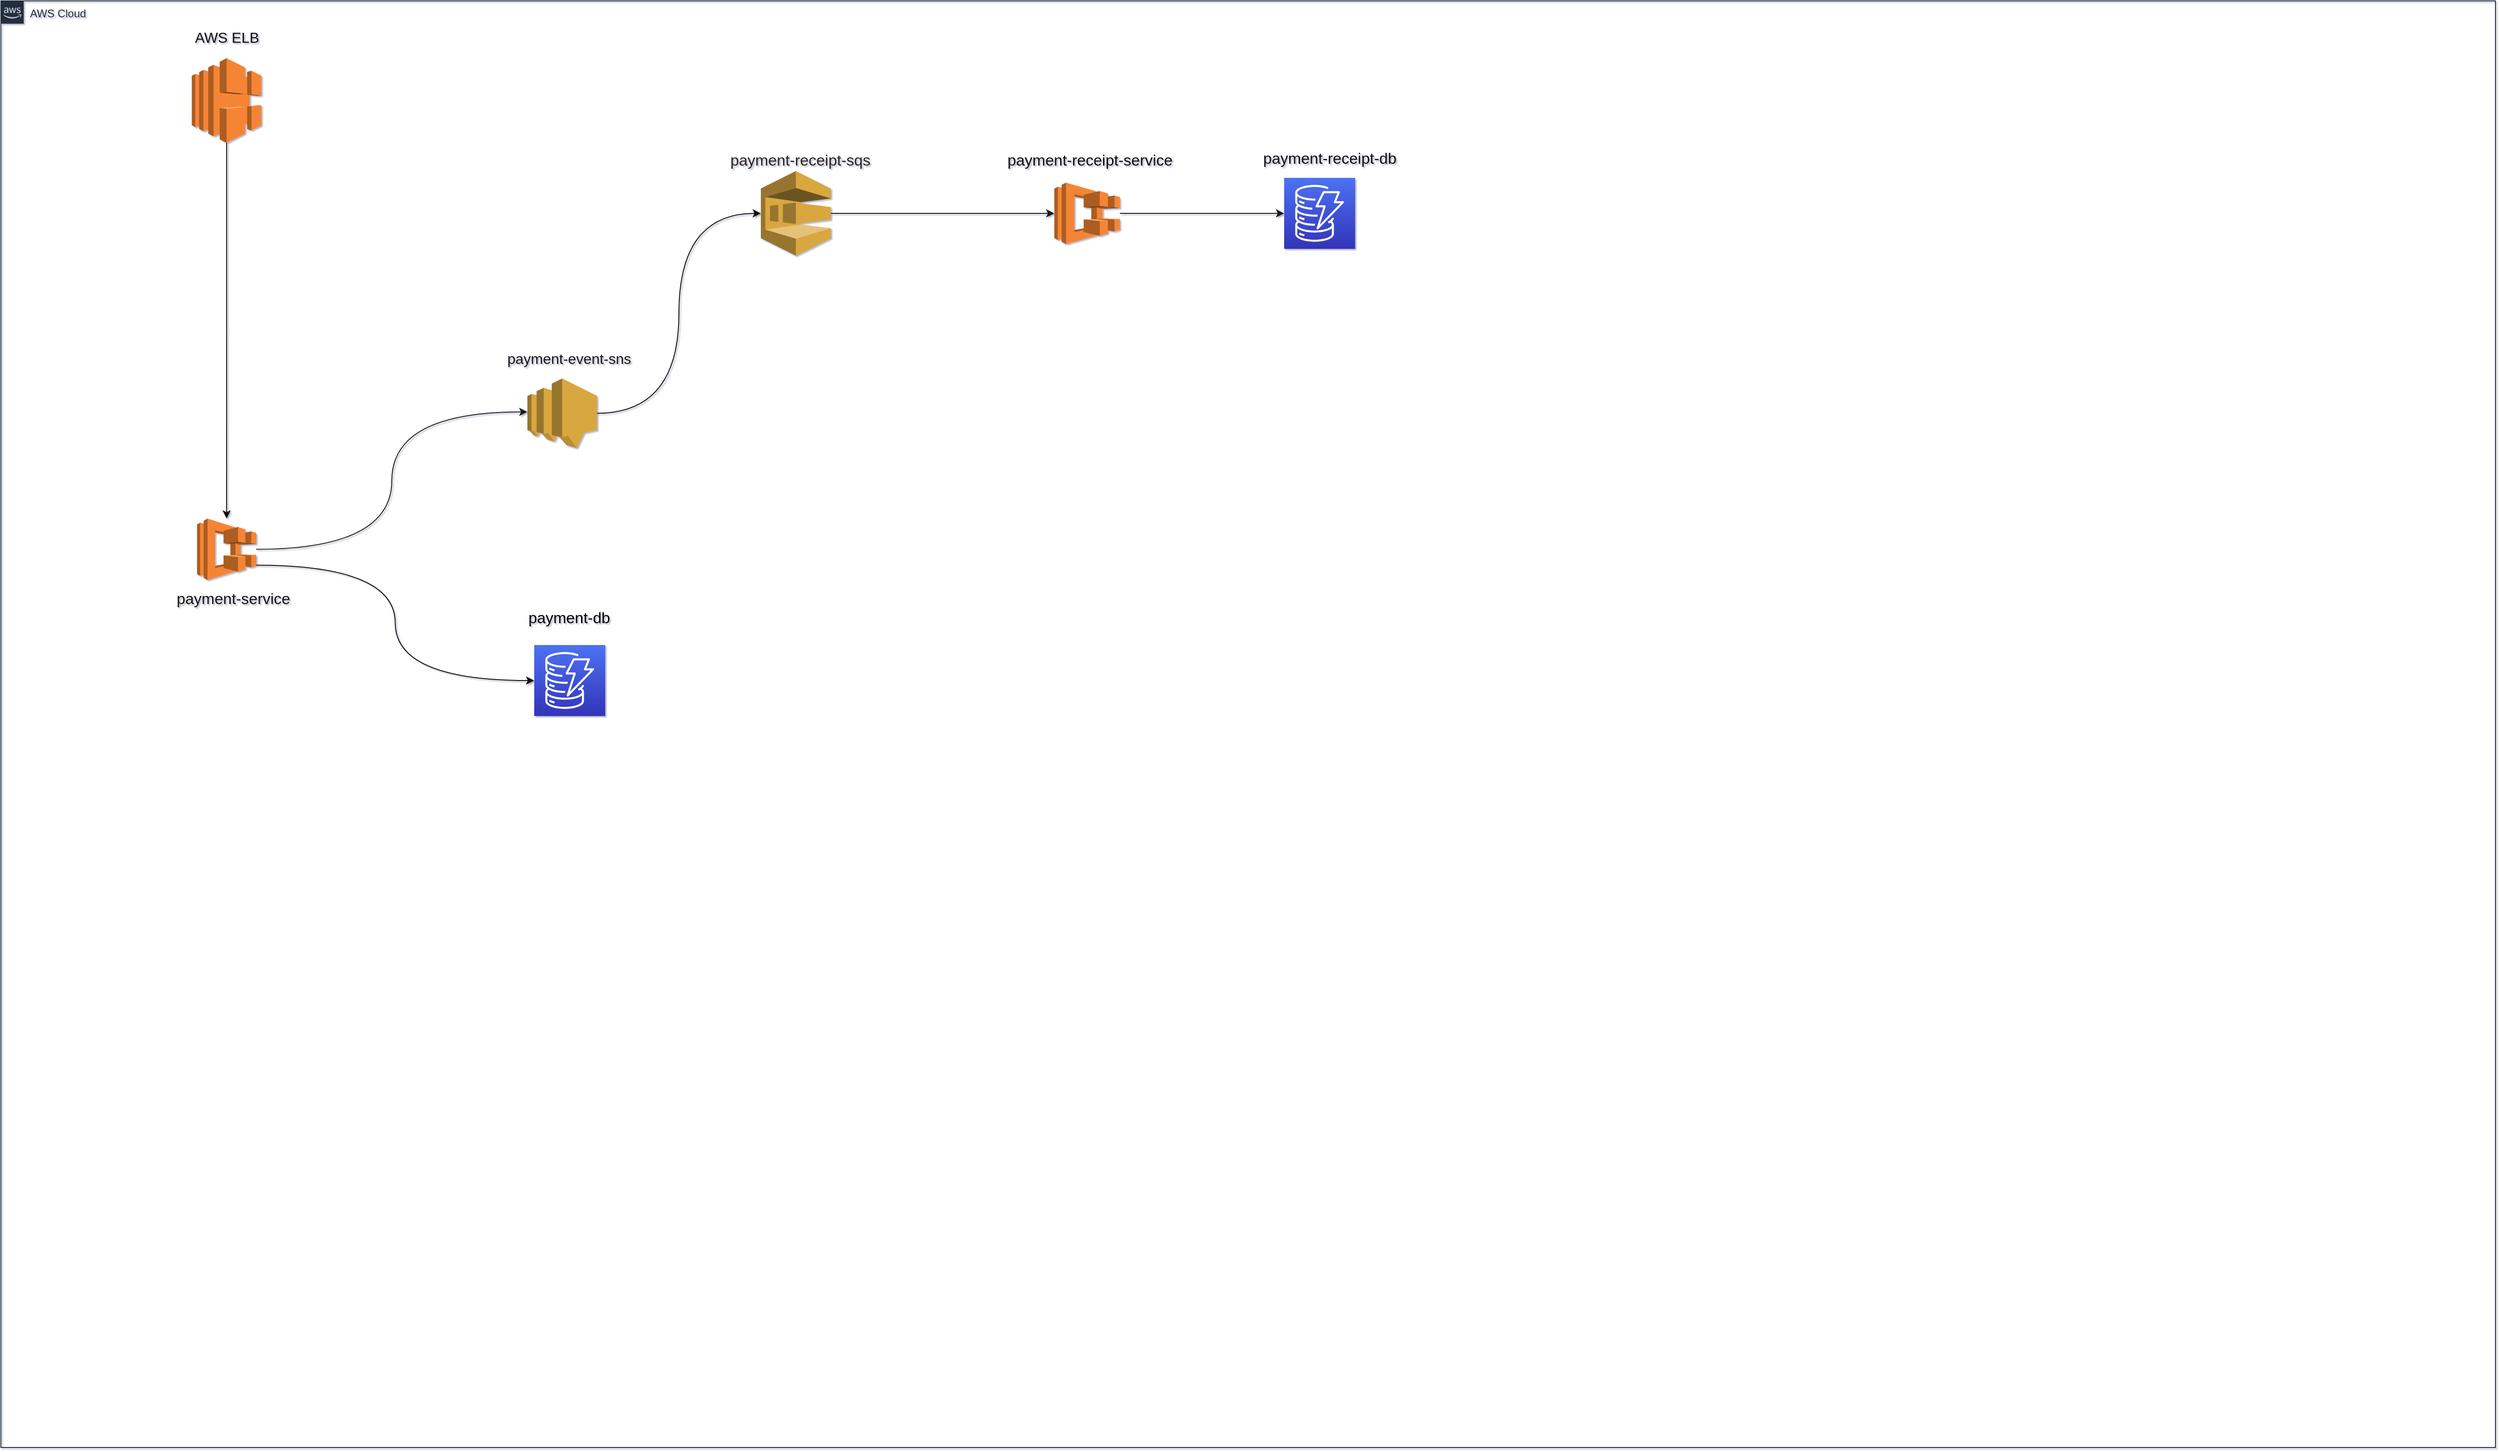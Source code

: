 <mxfile version="21.3.7" type="github">
  <diagram id="sx4DB-smJGjERo_jBSHq" name="Page-1">
    <mxGraphModel dx="1194" dy="1795" grid="0" gridSize="10" guides="1" tooltips="1" connect="1" arrows="1" fold="1" page="1" pageScale="1" pageWidth="827" pageHeight="1169" background="#FFFFFF" math="0" shadow="1">
      <root>
        <mxCell id="0" />
        <mxCell id="1" parent="0" />
        <mxCell id="05hHKeat-juu67TqZmML-76" value="AWS Cloud" style="points=[[0,0],[0.25,0],[0.5,0],[0.75,0],[1,0],[1,0.25],[1,0.5],[1,0.75],[1,1],[0.75,1],[0.5,1],[0.25,1],[0,1],[0,0.75],[0,0.5],[0,0.25]];outlineConnect=0;gradientColor=none;html=1;whiteSpace=wrap;fontSize=12;fontStyle=0;container=1;pointerEvents=0;collapsible=0;recursiveResize=0;shape=mxgraph.aws4.group;grIcon=mxgraph.aws4.group_aws_cloud_alt;strokeColor=#232F3E;fillColor=none;verticalAlign=top;align=left;spacingLeft=30;fontColor=#232F3E;dashed=0;rounded=1;" parent="1" vertex="1">
          <mxGeometry x="20" y="-170" width="2741" height="1590" as="geometry" />
        </mxCell>
        <mxCell id="Bep4C9arfv8VF3FYXjHi-2" value="&lt;font style=&quot;font-size: 17px;&quot;&gt;payment-service&lt;/font&gt;" style="text;html=1;align=center;verticalAlign=middle;resizable=0;points=[];autosize=1;strokeColor=none;fillColor=none;fontColor=#151313;" parent="05hHKeat-juu67TqZmML-76" vertex="1">
          <mxGeometry x="187" y="648" width="135" height="20" as="geometry" />
        </mxCell>
        <mxCell id="gEH1WUusGIEwQWeTA551-2" style="edgeStyle=orthogonalEdgeStyle;orthogonalLoop=1;jettySize=auto;html=1;entryX=0;entryY=0.48;entryDx=0;entryDy=0;entryPerimeter=0;curved=1;strokeColor=#1d1b1b;" parent="05hHKeat-juu67TqZmML-76" source="Bep4C9arfv8VF3FYXjHi-3" target="Bep4C9arfv8VF3FYXjHi-16" edge="1">
          <mxGeometry relative="1" as="geometry" />
        </mxCell>
        <mxCell id="gEH1WUusGIEwQWeTA551-4" style="edgeStyle=orthogonalEdgeStyle;curved=1;orthogonalLoop=1;jettySize=auto;html=1;exitX=1;exitY=0.76;exitDx=0;exitDy=0;exitPerimeter=0;entryX=0;entryY=0.5;entryDx=0;entryDy=0;entryPerimeter=0;strokeColor=#0d0c0c;" parent="05hHKeat-juu67TqZmML-76" source="Bep4C9arfv8VF3FYXjHi-3" target="Bep4C9arfv8VF3FYXjHi-10" edge="1">
          <mxGeometry relative="1" as="geometry" />
        </mxCell>
        <mxCell id="Bep4C9arfv8VF3FYXjHi-3" value="" style="outlineConnect=0;dashed=0;verticalLabelPosition=bottom;verticalAlign=top;align=center;html=1;shape=mxgraph.aws3.ecs;fillColor=#F58534;gradientColor=none;fontSize=17;" parent="05hHKeat-juu67TqZmML-76" vertex="1">
          <mxGeometry x="215.5" y="569" width="65" height="67.5" as="geometry" />
        </mxCell>
        <mxCell id="Bep4C9arfv8VF3FYXjHi-4" value="payment-receipt-service" style="text;align=left;verticalAlign=top;resizable=0;points=[];autosize=1;strokeColor=none;fillColor=none;fontColor=#100f0f;labelBackgroundColor=none;labelBorderColor=none;fontSize=17;" parent="05hHKeat-juu67TqZmML-76" vertex="1">
          <mxGeometry x="1104" y="158" width="199" height="32" as="geometry" />
        </mxCell>
        <mxCell id="gEH1WUusGIEwQWeTA551-21" style="edgeStyle=orthogonalEdgeStyle;curved=1;orthogonalLoop=1;jettySize=auto;html=1;fontSize=17;strokeColor=#1d1b1b;" parent="05hHKeat-juu67TqZmML-76" source="Bep4C9arfv8VF3FYXjHi-5" target="gEH1WUusGIEwQWeTA551-16" edge="1">
          <mxGeometry relative="1" as="geometry" />
        </mxCell>
        <mxCell id="Bep4C9arfv8VF3FYXjHi-5" value="" style="outlineConnect=0;dashed=0;verticalLabelPosition=bottom;verticalAlign=top;align=center;html=1;shape=mxgraph.aws3.ecs;fillColor=#F58534;gradientColor=none;fontSize=17;" parent="05hHKeat-juu67TqZmML-76" vertex="1">
          <mxGeometry x="1157.5" y="199.75" width="72" height="67.5" as="geometry" />
        </mxCell>
        <mxCell id="Bep4C9arfv8VF3FYXjHi-10" value="" style="points=[[0,0,0],[0.25,0,0],[0.5,0,0],[0.75,0,0],[1,0,0],[0,1,0],[0.25,1,0],[0.5,1,0],[0.75,1,0],[1,1,0],[0,0.25,0],[0,0.5,0],[0,0.75,0],[1,0.25,0],[1,0.5,0],[1,0.75,0]];outlineConnect=0;fontColor=#232F3E;gradientColor=#4D72F3;gradientDirection=north;fillColor=#3334B9;strokeColor=#ffffff;dashed=0;verticalLabelPosition=bottom;verticalAlign=top;align=center;html=1;fontSize=12;fontStyle=0;aspect=fixed;shape=mxgraph.aws4.resourceIcon;resIcon=mxgraph.aws4.dynamodb;" parent="05hHKeat-juu67TqZmML-76" vertex="1">
          <mxGeometry x="586" y="708" width="78" height="78" as="geometry" />
        </mxCell>
        <mxCell id="05hHKeat-juu67TqZmML-3" value="&lt;font style=&quot;font-size: 16px;&quot;&gt;AWS ELB&lt;/font&gt;" style="text;html=1;align=center;verticalAlign=middle;resizable=0;points=[];autosize=1;strokeColor=none;fillColor=none;rounded=1;fontColor=#0d0c0c;" parent="05hHKeat-juu67TqZmML-76" vertex="1">
          <mxGeometry x="203.5" y="24" width="89" height="31" as="geometry" />
        </mxCell>
        <mxCell id="Bep4C9arfv8VF3FYXjHi-15" value="&lt;font style=&quot;font-size: 17px;&quot;&gt;payment-db&lt;/font&gt;" style="text;html=1;align=center;verticalAlign=middle;resizable=0;points=[];autosize=1;fontSize=14;labelBorderColor=none;labelBackgroundColor=none;fontColor=#000000;" parent="05hHKeat-juu67TqZmML-76" vertex="1">
          <mxGeometry x="570" y="663" width="108" height="32" as="geometry" />
        </mxCell>
        <mxCell id="gEH1WUusGIEwQWeTA551-6" style="edgeStyle=orthogonalEdgeStyle;curved=1;orthogonalLoop=1;jettySize=auto;html=1;entryX=0;entryY=0.5;entryDx=0;entryDy=0;entryPerimeter=0;fillColor=none;strokeColor=#121111;" parent="05hHKeat-juu67TqZmML-76" source="Bep4C9arfv8VF3FYXjHi-16" target="Bep4C9arfv8VF3FYXjHi-27" edge="1">
          <mxGeometry relative="1" as="geometry" />
        </mxCell>
        <mxCell id="Bep4C9arfv8VF3FYXjHi-16" value="" style="outlineConnect=0;dashed=0;verticalLabelPosition=bottom;verticalAlign=top;align=center;html=1;shape=mxgraph.aws3.sns;fillColor=#D9A741;gradientColor=none;fontSize=16;" parent="05hHKeat-juu67TqZmML-76" vertex="1">
          <mxGeometry x="578.5" y="415" width="76.5" height="76.5" as="geometry" />
        </mxCell>
        <mxCell id="Bep4C9arfv8VF3FYXjHi-21" value="payment-event-sns" style="text;html=1;align=center;verticalAlign=middle;resizable=0;points=[];autosize=1;strokeColor=none;fillColor=none;fontSize=16;fontColor=#1c1717;" parent="05hHKeat-juu67TqZmML-76" vertex="1">
          <mxGeometry x="546.5" y="377" width="154" height="31" as="geometry" />
        </mxCell>
        <mxCell id="gEH1WUusGIEwQWeTA551-9" style="edgeStyle=orthogonalEdgeStyle;curved=1;orthogonalLoop=1;jettySize=auto;html=1;exitX=1;exitY=0.5;exitDx=0;exitDy=0;exitPerimeter=0;entryX=0;entryY=0.5;entryDx=0;entryDy=0;entryPerimeter=0;fontSize=17;strokeColor=#1c1717;" parent="05hHKeat-juu67TqZmML-76" source="Bep4C9arfv8VF3FYXjHi-27" target="Bep4C9arfv8VF3FYXjHi-5" edge="1">
          <mxGeometry relative="1" as="geometry" />
        </mxCell>
        <mxCell id="Bep4C9arfv8VF3FYXjHi-27" value="" style="outlineConnect=0;dashed=0;verticalLabelPosition=bottom;verticalAlign=top;align=center;html=1;shape=mxgraph.aws3.sqs;fillColor=#D9A741;gradientColor=none;fontSize=16;" parent="05hHKeat-juu67TqZmML-76" vertex="1">
          <mxGeometry x="835" y="187" width="77" height="93" as="geometry" />
        </mxCell>
        <mxCell id="gEH1WUusGIEwQWeTA551-8" value="payment-receipt-sqs" style="text;html=1;align=center;verticalAlign=middle;resizable=0;points=[];autosize=1;strokeColor=none;fillColor=none;fontSize=17;fontColor=#2f2323;" parent="05hHKeat-juu67TqZmML-76" vertex="1">
          <mxGeometry x="792" y="160" width="172" height="32" as="geometry" />
        </mxCell>
        <mxCell id="gEH1WUusGIEwQWeTA551-16" value="" style="points=[[0,0,0],[0.25,0,0],[0.5,0,0],[0.75,0,0],[1,0,0],[0,1,0],[0.25,1,0],[0.5,1,0],[0.75,1,0],[1,1,0],[0,0.25,0],[0,0.5,0],[0,0.75,0],[1,0.25,0],[1,0.5,0],[1,0.75,0]];outlineConnect=0;fontColor=#232F3E;gradientColor=#4D72F3;gradientDirection=north;fillColor=#3334B9;strokeColor=#ffffff;dashed=0;verticalLabelPosition=bottom;verticalAlign=top;align=center;html=1;fontSize=12;fontStyle=0;aspect=fixed;shape=mxgraph.aws4.resourceIcon;resIcon=mxgraph.aws4.dynamodb;" parent="05hHKeat-juu67TqZmML-76" vertex="1">
          <mxGeometry x="1410" y="194.5" width="78" height="78" as="geometry" />
        </mxCell>
        <mxCell id="7fKdkNB14uINhyLDWxXF-10" style="edgeStyle=orthogonalEdgeStyle;rounded=0;orthogonalLoop=1;jettySize=auto;html=1;labelBackgroundColor=none;fontColor=none;noLabel=1;strokeColor=#171111;" parent="05hHKeat-juu67TqZmML-76" source="7fKdkNB14uINhyLDWxXF-7" target="Bep4C9arfv8VF3FYXjHi-3" edge="1">
          <mxGeometry relative="1" as="geometry" />
        </mxCell>
        <mxCell id="7fKdkNB14uINhyLDWxXF-7" value="" style="outlineConnect=0;dashed=0;verticalLabelPosition=bottom;verticalAlign=top;align=center;html=1;shape=mxgraph.aws3.elastic_load_balancing;fillColor=#F58534;gradientColor=none;" parent="05hHKeat-juu67TqZmML-76" vertex="1">
          <mxGeometry x="209.75" y="63" width="76.5" height="93" as="geometry" />
        </mxCell>
        <mxCell id="NVuwg_ga8I90dutKqnKQ-1" value="payment-receipt-db" style="text;align=left;verticalAlign=top;resizable=0;points=[];autosize=1;strokeColor=none;fillColor=none;fontColor=#100f0f;labelBackgroundColor=none;labelBorderColor=none;fontSize=17;" vertex="1" parent="05hHKeat-juu67TqZmML-76">
          <mxGeometry x="1385" y="156" width="164" height="32" as="geometry" />
        </mxCell>
      </root>
    </mxGraphModel>
  </diagram>
</mxfile>
